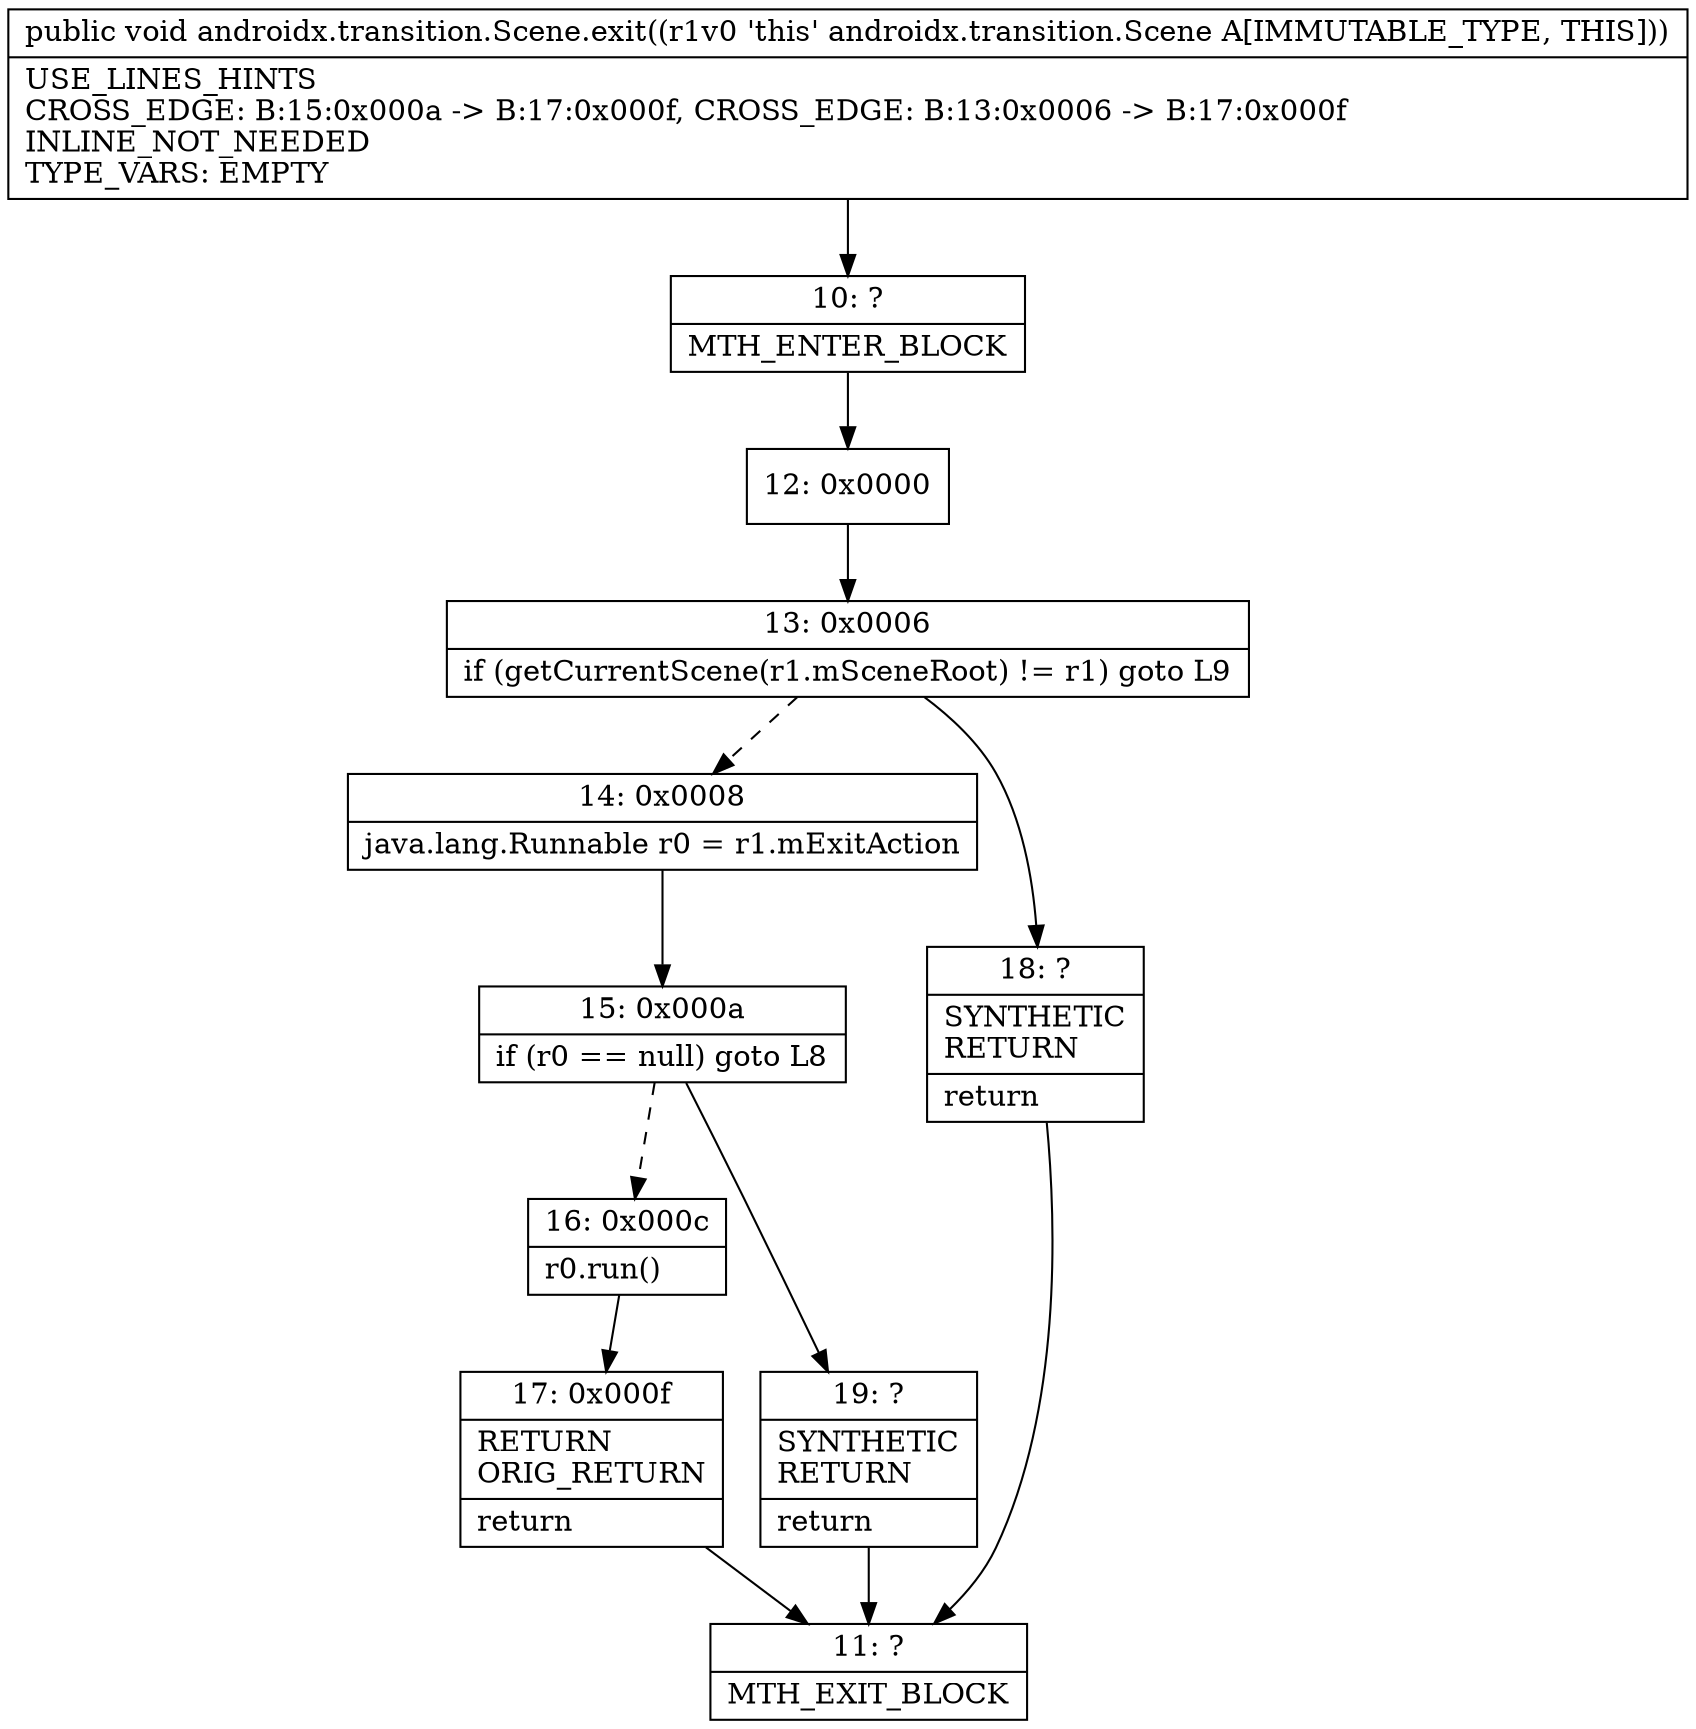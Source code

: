 digraph "CFG forandroidx.transition.Scene.exit()V" {
Node_10 [shape=record,label="{10\:\ ?|MTH_ENTER_BLOCK\l}"];
Node_12 [shape=record,label="{12\:\ 0x0000}"];
Node_13 [shape=record,label="{13\:\ 0x0006|if (getCurrentScene(r1.mSceneRoot) != r1) goto L9\l}"];
Node_14 [shape=record,label="{14\:\ 0x0008|java.lang.Runnable r0 = r1.mExitAction\l}"];
Node_15 [shape=record,label="{15\:\ 0x000a|if (r0 == null) goto L8\l}"];
Node_16 [shape=record,label="{16\:\ 0x000c|r0.run()\l}"];
Node_17 [shape=record,label="{17\:\ 0x000f|RETURN\lORIG_RETURN\l|return\l}"];
Node_11 [shape=record,label="{11\:\ ?|MTH_EXIT_BLOCK\l}"];
Node_19 [shape=record,label="{19\:\ ?|SYNTHETIC\lRETURN\l|return\l}"];
Node_18 [shape=record,label="{18\:\ ?|SYNTHETIC\lRETURN\l|return\l}"];
MethodNode[shape=record,label="{public void androidx.transition.Scene.exit((r1v0 'this' androidx.transition.Scene A[IMMUTABLE_TYPE, THIS]))  | USE_LINES_HINTS\lCROSS_EDGE: B:15:0x000a \-\> B:17:0x000f, CROSS_EDGE: B:13:0x0006 \-\> B:17:0x000f\lINLINE_NOT_NEEDED\lTYPE_VARS: EMPTY\l}"];
MethodNode -> Node_10;Node_10 -> Node_12;
Node_12 -> Node_13;
Node_13 -> Node_14[style=dashed];
Node_13 -> Node_18;
Node_14 -> Node_15;
Node_15 -> Node_16[style=dashed];
Node_15 -> Node_19;
Node_16 -> Node_17;
Node_17 -> Node_11;
Node_19 -> Node_11;
Node_18 -> Node_11;
}

